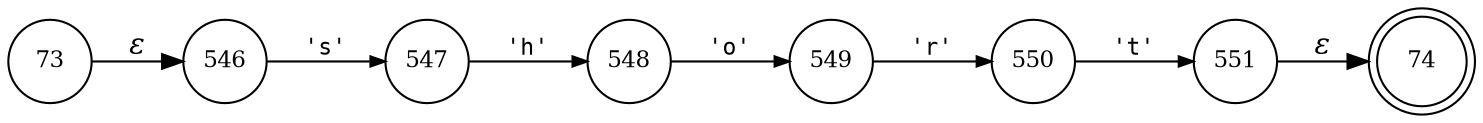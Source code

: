digraph ATN {
rankdir=LR;
s74[fontsize=11, label="74", shape=doublecircle, fixedsize=true, width=.6];
s546[fontsize=11,label="546", shape=circle, fixedsize=true, width=.55, peripheries=1];
s547[fontsize=11,label="547", shape=circle, fixedsize=true, width=.55, peripheries=1];
s548[fontsize=11,label="548", shape=circle, fixedsize=true, width=.55, peripheries=1];
s549[fontsize=11,label="549", shape=circle, fixedsize=true, width=.55, peripheries=1];
s550[fontsize=11,label="550", shape=circle, fixedsize=true, width=.55, peripheries=1];
s551[fontsize=11,label="551", shape=circle, fixedsize=true, width=.55, peripheries=1];
s73[fontsize=11,label="73", shape=circle, fixedsize=true, width=.55, peripheries=1];
s73 -> s546 [fontname="Times-Italic", label="&epsilon;"];
s546 -> s547 [fontsize=11, fontname="Courier", arrowsize=.7, label = "'s'", arrowhead = normal];
s547 -> s548 [fontsize=11, fontname="Courier", arrowsize=.7, label = "'h'", arrowhead = normal];
s548 -> s549 [fontsize=11, fontname="Courier", arrowsize=.7, label = "'o'", arrowhead = normal];
s549 -> s550 [fontsize=11, fontname="Courier", arrowsize=.7, label = "'r'", arrowhead = normal];
s550 -> s551 [fontsize=11, fontname="Courier", arrowsize=.7, label = "'t'", arrowhead = normal];
s551 -> s74 [fontname="Times-Italic", label="&epsilon;"];
}